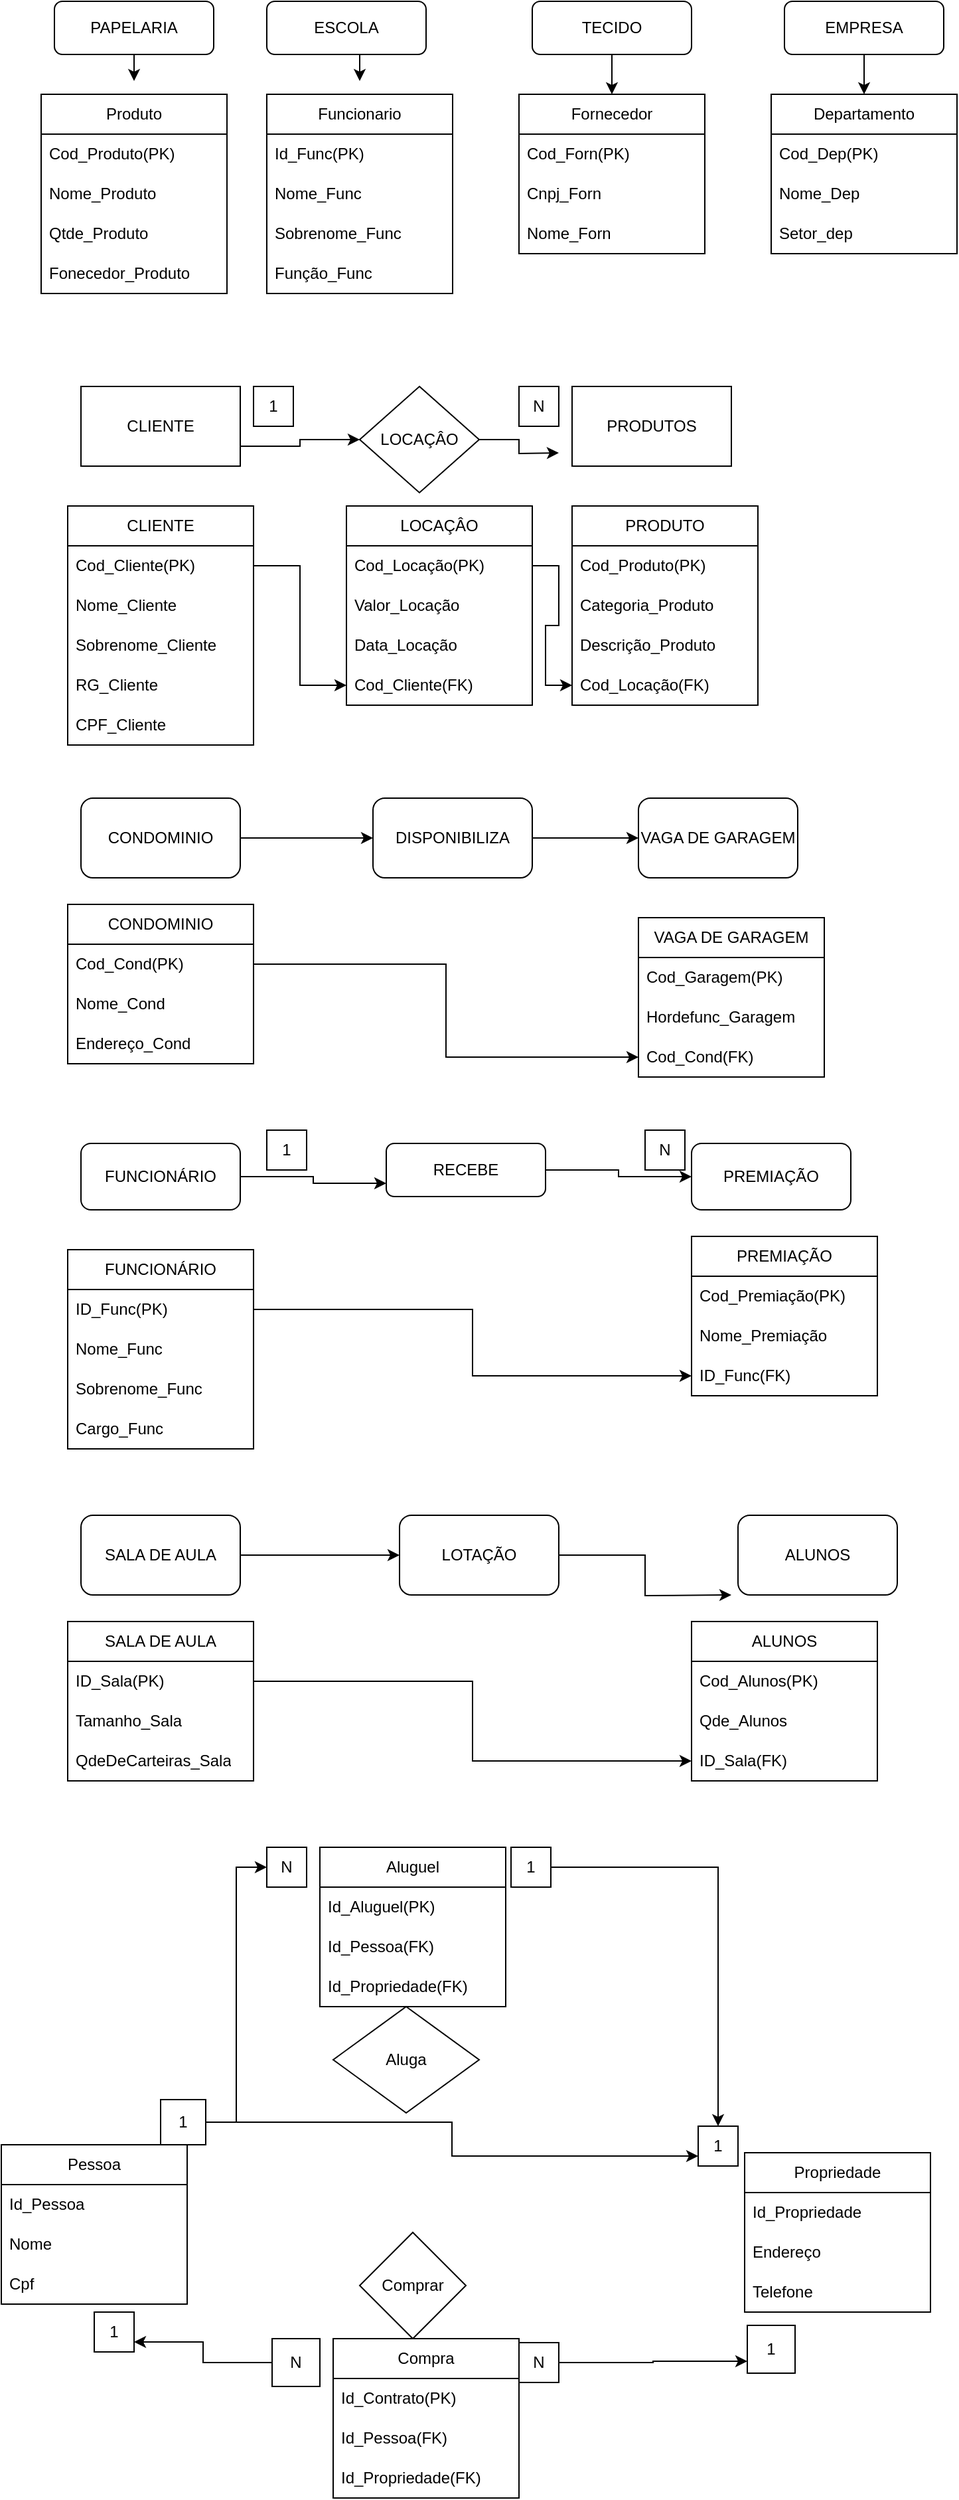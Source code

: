 <mxfile version="20.8.20" type="device"><diagram name="Página-1" id="HIvPll8eUnyjewcXHT_p"><mxGraphModel dx="880" dy="484" grid="1" gridSize="10" guides="1" tooltips="1" connect="1" arrows="1" fold="1" page="1" pageScale="1" pageWidth="827" pageHeight="1169" math="0" shadow="0"><root><mxCell id="0"/><mxCell id="1" parent="0"/><mxCell id="8jBvrdtSsFlwYl1I5zXr-1" value="Produto" style="swimlane;fontStyle=0;childLayout=stackLayout;horizontal=1;startSize=30;horizontalStack=0;resizeParent=1;resizeParentMax=0;resizeLast=0;collapsible=1;marginBottom=0;whiteSpace=wrap;html=1;" parent="1" vertex="1"><mxGeometry x="30" y="90" width="140" height="150" as="geometry"/></mxCell><mxCell id="8jBvrdtSsFlwYl1I5zXr-2" value="Cod_Produto(PK)" style="text;strokeColor=none;fillColor=none;align=left;verticalAlign=middle;spacingLeft=4;spacingRight=4;overflow=hidden;points=[[0,0.5],[1,0.5]];portConstraint=eastwest;rotatable=0;whiteSpace=wrap;html=1;" parent="8jBvrdtSsFlwYl1I5zXr-1" vertex="1"><mxGeometry y="30" width="140" height="30" as="geometry"/></mxCell><mxCell id="8jBvrdtSsFlwYl1I5zXr-3" value="Nome_Produto" style="text;strokeColor=none;fillColor=none;align=left;verticalAlign=middle;spacingLeft=4;spacingRight=4;overflow=hidden;points=[[0,0.5],[1,0.5]];portConstraint=eastwest;rotatable=0;whiteSpace=wrap;html=1;" parent="8jBvrdtSsFlwYl1I5zXr-1" vertex="1"><mxGeometry y="60" width="140" height="30" as="geometry"/></mxCell><mxCell id="8jBvrdtSsFlwYl1I5zXr-4" value="Qtde_Produto" style="text;strokeColor=none;fillColor=none;align=left;verticalAlign=middle;spacingLeft=4;spacingRight=4;overflow=hidden;points=[[0,0.5],[1,0.5]];portConstraint=eastwest;rotatable=0;whiteSpace=wrap;html=1;" parent="8jBvrdtSsFlwYl1I5zXr-1" vertex="1"><mxGeometry y="90" width="140" height="30" as="geometry"/></mxCell><mxCell id="8jBvrdtSsFlwYl1I5zXr-5" value="Fonecedor_Produto" style="text;strokeColor=none;fillColor=none;align=left;verticalAlign=middle;spacingLeft=4;spacingRight=4;overflow=hidden;points=[[0,0.5],[1,0.5]];portConstraint=eastwest;rotatable=0;whiteSpace=wrap;html=1;" parent="8jBvrdtSsFlwYl1I5zXr-1" vertex="1"><mxGeometry y="120" width="140" height="30" as="geometry"/></mxCell><mxCell id="8jBvrdtSsFlwYl1I5zXr-7" value="Funcionario" style="swimlane;fontStyle=0;childLayout=stackLayout;horizontal=1;startSize=30;horizontalStack=0;resizeParent=1;resizeParentMax=0;resizeLast=0;collapsible=1;marginBottom=0;whiteSpace=wrap;html=1;" parent="1" vertex="1"><mxGeometry x="200" y="90" width="140" height="150" as="geometry"/></mxCell><mxCell id="8jBvrdtSsFlwYl1I5zXr-8" value="Id_Func(PK)" style="text;strokeColor=none;fillColor=none;align=left;verticalAlign=middle;spacingLeft=4;spacingRight=4;overflow=hidden;points=[[0,0.5],[1,0.5]];portConstraint=eastwest;rotatable=0;whiteSpace=wrap;html=1;" parent="8jBvrdtSsFlwYl1I5zXr-7" vertex="1"><mxGeometry y="30" width="140" height="30" as="geometry"/></mxCell><mxCell id="8jBvrdtSsFlwYl1I5zXr-9" value="Nome_Func" style="text;strokeColor=none;fillColor=none;align=left;verticalAlign=middle;spacingLeft=4;spacingRight=4;overflow=hidden;points=[[0,0.5],[1,0.5]];portConstraint=eastwest;rotatable=0;whiteSpace=wrap;html=1;" parent="8jBvrdtSsFlwYl1I5zXr-7" vertex="1"><mxGeometry y="60" width="140" height="30" as="geometry"/></mxCell><mxCell id="8jBvrdtSsFlwYl1I5zXr-10" value="Sobrenome_Func" style="text;strokeColor=none;fillColor=none;align=left;verticalAlign=middle;spacingLeft=4;spacingRight=4;overflow=hidden;points=[[0,0.5],[1,0.5]];portConstraint=eastwest;rotatable=0;whiteSpace=wrap;html=1;" parent="8jBvrdtSsFlwYl1I5zXr-7" vertex="1"><mxGeometry y="90" width="140" height="30" as="geometry"/></mxCell><mxCell id="8jBvrdtSsFlwYl1I5zXr-11" value="Função_Func" style="text;strokeColor=none;fillColor=none;align=left;verticalAlign=middle;spacingLeft=4;spacingRight=4;overflow=hidden;points=[[0,0.5],[1,0.5]];portConstraint=eastwest;rotatable=0;whiteSpace=wrap;html=1;" parent="8jBvrdtSsFlwYl1I5zXr-7" vertex="1"><mxGeometry y="120" width="140" height="30" as="geometry"/></mxCell><mxCell id="8jBvrdtSsFlwYl1I5zXr-13" value="Fornecedor" style="swimlane;fontStyle=0;childLayout=stackLayout;horizontal=1;startSize=30;horizontalStack=0;resizeParent=1;resizeParentMax=0;resizeLast=0;collapsible=1;marginBottom=0;whiteSpace=wrap;html=1;" parent="1" vertex="1"><mxGeometry x="390" y="90" width="140" height="120" as="geometry"/></mxCell><mxCell id="8jBvrdtSsFlwYl1I5zXr-14" value="Cod_Forn(PK)" style="text;strokeColor=none;fillColor=none;align=left;verticalAlign=middle;spacingLeft=4;spacingRight=4;overflow=hidden;points=[[0,0.5],[1,0.5]];portConstraint=eastwest;rotatable=0;whiteSpace=wrap;html=1;" parent="8jBvrdtSsFlwYl1I5zXr-13" vertex="1"><mxGeometry y="30" width="140" height="30" as="geometry"/></mxCell><mxCell id="8jBvrdtSsFlwYl1I5zXr-15" value="Cnpj_Forn" style="text;strokeColor=none;fillColor=none;align=left;verticalAlign=middle;spacingLeft=4;spacingRight=4;overflow=hidden;points=[[0,0.5],[1,0.5]];portConstraint=eastwest;rotatable=0;whiteSpace=wrap;html=1;" parent="8jBvrdtSsFlwYl1I5zXr-13" vertex="1"><mxGeometry y="60" width="140" height="30" as="geometry"/></mxCell><mxCell id="8jBvrdtSsFlwYl1I5zXr-16" value="Nome_Forn" style="text;strokeColor=none;fillColor=none;align=left;verticalAlign=middle;spacingLeft=4;spacingRight=4;overflow=hidden;points=[[0,0.5],[1,0.5]];portConstraint=eastwest;rotatable=0;whiteSpace=wrap;html=1;" parent="8jBvrdtSsFlwYl1I5zXr-13" vertex="1"><mxGeometry y="90" width="140" height="30" as="geometry"/></mxCell><mxCell id="8jBvrdtSsFlwYl1I5zXr-17" value="Departamento" style="swimlane;fontStyle=0;childLayout=stackLayout;horizontal=1;startSize=30;horizontalStack=0;resizeParent=1;resizeParentMax=0;resizeLast=0;collapsible=1;marginBottom=0;whiteSpace=wrap;html=1;" parent="1" vertex="1"><mxGeometry x="580" y="90" width="140" height="120" as="geometry"/></mxCell><mxCell id="8jBvrdtSsFlwYl1I5zXr-18" value="Cod_Dep(PK)" style="text;strokeColor=none;fillColor=none;align=left;verticalAlign=middle;spacingLeft=4;spacingRight=4;overflow=hidden;points=[[0,0.5],[1,0.5]];portConstraint=eastwest;rotatable=0;whiteSpace=wrap;html=1;" parent="8jBvrdtSsFlwYl1I5zXr-17" vertex="1"><mxGeometry y="30" width="140" height="30" as="geometry"/></mxCell><mxCell id="8jBvrdtSsFlwYl1I5zXr-19" value="Nome_Dep" style="text;strokeColor=none;fillColor=none;align=left;verticalAlign=middle;spacingLeft=4;spacingRight=4;overflow=hidden;points=[[0,0.5],[1,0.5]];portConstraint=eastwest;rotatable=0;whiteSpace=wrap;html=1;" parent="8jBvrdtSsFlwYl1I5zXr-17" vertex="1"><mxGeometry y="60" width="140" height="30" as="geometry"/></mxCell><mxCell id="8jBvrdtSsFlwYl1I5zXr-20" value="Setor_dep" style="text;strokeColor=none;fillColor=none;align=left;verticalAlign=middle;spacingLeft=4;spacingRight=4;overflow=hidden;points=[[0,0.5],[1,0.5]];portConstraint=eastwest;rotatable=0;whiteSpace=wrap;html=1;" parent="8jBvrdtSsFlwYl1I5zXr-17" vertex="1"><mxGeometry y="90" width="140" height="30" as="geometry"/></mxCell><mxCell id="8jBvrdtSsFlwYl1I5zXr-21" value="CLIENTE" style="swimlane;fontStyle=0;childLayout=stackLayout;horizontal=1;startSize=30;horizontalStack=0;resizeParent=1;resizeParentMax=0;resizeLast=0;collapsible=1;marginBottom=0;whiteSpace=wrap;html=1;" parent="1" vertex="1"><mxGeometry x="50" y="400" width="140" height="180" as="geometry"/></mxCell><mxCell id="8jBvrdtSsFlwYl1I5zXr-22" value="Cod_Cliente(PK)" style="text;strokeColor=none;fillColor=none;align=left;verticalAlign=middle;spacingLeft=4;spacingRight=4;overflow=hidden;points=[[0,0.5],[1,0.5]];portConstraint=eastwest;rotatable=0;whiteSpace=wrap;html=1;" parent="8jBvrdtSsFlwYl1I5zXr-21" vertex="1"><mxGeometry y="30" width="140" height="30" as="geometry"/></mxCell><mxCell id="8jBvrdtSsFlwYl1I5zXr-23" value="Nome_Cliente" style="text;strokeColor=none;fillColor=none;align=left;verticalAlign=middle;spacingLeft=4;spacingRight=4;overflow=hidden;points=[[0,0.5],[1,0.5]];portConstraint=eastwest;rotatable=0;whiteSpace=wrap;html=1;" parent="8jBvrdtSsFlwYl1I5zXr-21" vertex="1"><mxGeometry y="60" width="140" height="30" as="geometry"/></mxCell><mxCell id="8jBvrdtSsFlwYl1I5zXr-24" value="Sobrenome_Cliente" style="text;strokeColor=none;fillColor=none;align=left;verticalAlign=middle;spacingLeft=4;spacingRight=4;overflow=hidden;points=[[0,0.5],[1,0.5]];portConstraint=eastwest;rotatable=0;whiteSpace=wrap;html=1;" parent="8jBvrdtSsFlwYl1I5zXr-21" vertex="1"><mxGeometry y="90" width="140" height="30" as="geometry"/></mxCell><mxCell id="8jBvrdtSsFlwYl1I5zXr-41" value="RG_Cliente" style="text;strokeColor=none;fillColor=none;align=left;verticalAlign=middle;spacingLeft=4;spacingRight=4;overflow=hidden;points=[[0,0.5],[1,0.5]];portConstraint=eastwest;rotatable=0;whiteSpace=wrap;html=1;" parent="8jBvrdtSsFlwYl1I5zXr-21" vertex="1"><mxGeometry y="120" width="140" height="30" as="geometry"/></mxCell><mxCell id="8jBvrdtSsFlwYl1I5zXr-42" value="CPF_Cliente" style="text;strokeColor=none;fillColor=none;align=left;verticalAlign=middle;spacingLeft=4;spacingRight=4;overflow=hidden;points=[[0,0.5],[1,0.5]];portConstraint=eastwest;rotatable=0;whiteSpace=wrap;html=1;" parent="8jBvrdtSsFlwYl1I5zXr-21" vertex="1"><mxGeometry y="150" width="140" height="30" as="geometry"/></mxCell><mxCell id="8jBvrdtSsFlwYl1I5zXr-29" style="edgeStyle=orthogonalEdgeStyle;rounded=0;orthogonalLoop=1;jettySize=auto;html=1;exitX=0.5;exitY=1;exitDx=0;exitDy=0;" parent="1" source="8jBvrdtSsFlwYl1I5zXr-25" edge="1"><mxGeometry relative="1" as="geometry"><mxPoint x="100" y="80" as="targetPoint"/></mxGeometry></mxCell><mxCell id="8jBvrdtSsFlwYl1I5zXr-25" value="PAPELARIA" style="rounded=1;whiteSpace=wrap;html=1;" parent="1" vertex="1"><mxGeometry x="40" y="20" width="120" height="40" as="geometry"/></mxCell><mxCell id="8jBvrdtSsFlwYl1I5zXr-30" style="edgeStyle=orthogonalEdgeStyle;rounded=0;orthogonalLoop=1;jettySize=auto;html=1;exitX=0.5;exitY=1;exitDx=0;exitDy=0;" parent="1" source="8jBvrdtSsFlwYl1I5zXr-26" edge="1"><mxGeometry relative="1" as="geometry"><mxPoint x="270" y="80" as="targetPoint"/></mxGeometry></mxCell><mxCell id="8jBvrdtSsFlwYl1I5zXr-26" value="ESCOLA" style="rounded=1;whiteSpace=wrap;html=1;" parent="1" vertex="1"><mxGeometry x="200" y="20" width="120" height="40" as="geometry"/></mxCell><mxCell id="8jBvrdtSsFlwYl1I5zXr-31" style="edgeStyle=orthogonalEdgeStyle;rounded=0;orthogonalLoop=1;jettySize=auto;html=1;exitX=0.5;exitY=1;exitDx=0;exitDy=0;entryX=0.5;entryY=0;entryDx=0;entryDy=0;" parent="1" source="8jBvrdtSsFlwYl1I5zXr-27" target="8jBvrdtSsFlwYl1I5zXr-13" edge="1"><mxGeometry relative="1" as="geometry"/></mxCell><mxCell id="8jBvrdtSsFlwYl1I5zXr-27" value="TECIDO" style="rounded=1;whiteSpace=wrap;html=1;" parent="1" vertex="1"><mxGeometry x="400" y="20" width="120" height="40" as="geometry"/></mxCell><mxCell id="8jBvrdtSsFlwYl1I5zXr-32" style="edgeStyle=orthogonalEdgeStyle;rounded=0;orthogonalLoop=1;jettySize=auto;html=1;exitX=0.5;exitY=1;exitDx=0;exitDy=0;entryX=0.5;entryY=0;entryDx=0;entryDy=0;" parent="1" source="8jBvrdtSsFlwYl1I5zXr-28" target="8jBvrdtSsFlwYl1I5zXr-17" edge="1"><mxGeometry relative="1" as="geometry"/></mxCell><mxCell id="8jBvrdtSsFlwYl1I5zXr-28" value="EMPRESA" style="rounded=1;whiteSpace=wrap;html=1;" parent="1" vertex="1"><mxGeometry x="590" y="20" width="120" height="40" as="geometry"/></mxCell><mxCell id="8jBvrdtSsFlwYl1I5zXr-39" style="edgeStyle=orthogonalEdgeStyle;rounded=0;orthogonalLoop=1;jettySize=auto;html=1;exitX=1;exitY=0.75;exitDx=0;exitDy=0;" parent="1" source="8jBvrdtSsFlwYl1I5zXr-33" target="8jBvrdtSsFlwYl1I5zXr-34" edge="1"><mxGeometry relative="1" as="geometry"/></mxCell><mxCell id="8jBvrdtSsFlwYl1I5zXr-33" value="CLIENTE" style="rounded=0;whiteSpace=wrap;html=1;" parent="1" vertex="1"><mxGeometry x="60" y="310" width="120" height="60" as="geometry"/></mxCell><mxCell id="8jBvrdtSsFlwYl1I5zXr-40" style="edgeStyle=orthogonalEdgeStyle;rounded=0;orthogonalLoop=1;jettySize=auto;html=1;exitX=1;exitY=0.5;exitDx=0;exitDy=0;" parent="1" source="8jBvrdtSsFlwYl1I5zXr-34" edge="1"><mxGeometry relative="1" as="geometry"><mxPoint x="420" y="360" as="targetPoint"/></mxGeometry></mxCell><mxCell id="8jBvrdtSsFlwYl1I5zXr-34" value="LOCAÇÂO" style="rhombus;whiteSpace=wrap;html=1;" parent="1" vertex="1"><mxGeometry x="270" y="310" width="90" height="80" as="geometry"/></mxCell><mxCell id="8jBvrdtSsFlwYl1I5zXr-35" value="PRODUTOS" style="rounded=0;whiteSpace=wrap;html=1;" parent="1" vertex="1"><mxGeometry x="430" y="310" width="120" height="60" as="geometry"/></mxCell><mxCell id="8jBvrdtSsFlwYl1I5zXr-37" value="1" style="whiteSpace=wrap;html=1;aspect=fixed;" parent="1" vertex="1"><mxGeometry x="190" y="310" width="30" height="30" as="geometry"/></mxCell><mxCell id="8jBvrdtSsFlwYl1I5zXr-38" value="N" style="whiteSpace=wrap;html=1;aspect=fixed;" parent="1" vertex="1"><mxGeometry x="390" y="310" width="30" height="30" as="geometry"/></mxCell><mxCell id="8jBvrdtSsFlwYl1I5zXr-43" value="LOCAÇÂO" style="swimlane;fontStyle=0;childLayout=stackLayout;horizontal=1;startSize=30;horizontalStack=0;resizeParent=1;resizeParentMax=0;resizeLast=0;collapsible=1;marginBottom=0;whiteSpace=wrap;html=1;" parent="1" vertex="1"><mxGeometry x="260" y="400" width="140" height="150" as="geometry"/></mxCell><mxCell id="8jBvrdtSsFlwYl1I5zXr-44" value="Cod_Locação(PK)" style="text;strokeColor=none;fillColor=none;align=left;verticalAlign=middle;spacingLeft=4;spacingRight=4;overflow=hidden;points=[[0,0.5],[1,0.5]];portConstraint=eastwest;rotatable=0;whiteSpace=wrap;html=1;" parent="8jBvrdtSsFlwYl1I5zXr-43" vertex="1"><mxGeometry y="30" width="140" height="30" as="geometry"/></mxCell><mxCell id="8jBvrdtSsFlwYl1I5zXr-45" value="Valor_Locação" style="text;strokeColor=none;fillColor=none;align=left;verticalAlign=middle;spacingLeft=4;spacingRight=4;overflow=hidden;points=[[0,0.5],[1,0.5]];portConstraint=eastwest;rotatable=0;whiteSpace=wrap;html=1;" parent="8jBvrdtSsFlwYl1I5zXr-43" vertex="1"><mxGeometry y="60" width="140" height="30" as="geometry"/></mxCell><mxCell id="8jBvrdtSsFlwYl1I5zXr-46" value="Data_Locação" style="text;strokeColor=none;fillColor=none;align=left;verticalAlign=middle;spacingLeft=4;spacingRight=4;overflow=hidden;points=[[0,0.5],[1,0.5]];portConstraint=eastwest;rotatable=0;whiteSpace=wrap;html=1;" parent="8jBvrdtSsFlwYl1I5zXr-43" vertex="1"><mxGeometry y="90" width="140" height="30" as="geometry"/></mxCell><mxCell id="8jBvrdtSsFlwYl1I5zXr-47" value="Cod_Cliente(FK)" style="text;strokeColor=none;fillColor=none;align=left;verticalAlign=middle;spacingLeft=4;spacingRight=4;overflow=hidden;points=[[0,0.5],[1,0.5]];portConstraint=eastwest;rotatable=0;whiteSpace=wrap;html=1;" parent="8jBvrdtSsFlwYl1I5zXr-43" vertex="1"><mxGeometry y="120" width="140" height="30" as="geometry"/></mxCell><mxCell id="8jBvrdtSsFlwYl1I5zXr-48" value="PRODUTO" style="swimlane;fontStyle=0;childLayout=stackLayout;horizontal=1;startSize=30;horizontalStack=0;resizeParent=1;resizeParentMax=0;resizeLast=0;collapsible=1;marginBottom=0;whiteSpace=wrap;html=1;" parent="1" vertex="1"><mxGeometry x="430" y="400" width="140" height="150" as="geometry"/></mxCell><mxCell id="8jBvrdtSsFlwYl1I5zXr-49" value="Cod_Produto(PK)" style="text;strokeColor=none;fillColor=none;align=left;verticalAlign=middle;spacingLeft=4;spacingRight=4;overflow=hidden;points=[[0,0.5],[1,0.5]];portConstraint=eastwest;rotatable=0;whiteSpace=wrap;html=1;" parent="8jBvrdtSsFlwYl1I5zXr-48" vertex="1"><mxGeometry y="30" width="140" height="30" as="geometry"/></mxCell><mxCell id="8jBvrdtSsFlwYl1I5zXr-50" value="Categoria_Produto" style="text;strokeColor=none;fillColor=none;align=left;verticalAlign=middle;spacingLeft=4;spacingRight=4;overflow=hidden;points=[[0,0.5],[1,0.5]];portConstraint=eastwest;rotatable=0;whiteSpace=wrap;html=1;" parent="8jBvrdtSsFlwYl1I5zXr-48" vertex="1"><mxGeometry y="60" width="140" height="30" as="geometry"/></mxCell><mxCell id="8jBvrdtSsFlwYl1I5zXr-51" value="Descrição_Produto" style="text;strokeColor=none;fillColor=none;align=left;verticalAlign=middle;spacingLeft=4;spacingRight=4;overflow=hidden;points=[[0,0.5],[1,0.5]];portConstraint=eastwest;rotatable=0;whiteSpace=wrap;html=1;" parent="8jBvrdtSsFlwYl1I5zXr-48" vertex="1"><mxGeometry y="90" width="140" height="30" as="geometry"/></mxCell><mxCell id="8jBvrdtSsFlwYl1I5zXr-52" value="Cod_Locação(FK)" style="text;strokeColor=none;fillColor=none;align=left;verticalAlign=middle;spacingLeft=4;spacingRight=4;overflow=hidden;points=[[0,0.5],[1,0.5]];portConstraint=eastwest;rotatable=0;whiteSpace=wrap;html=1;" parent="8jBvrdtSsFlwYl1I5zXr-48" vertex="1"><mxGeometry y="120" width="140" height="30" as="geometry"/></mxCell><mxCell id="8jBvrdtSsFlwYl1I5zXr-53" value="CONDOMINIO" style="swimlane;fontStyle=0;childLayout=stackLayout;horizontal=1;startSize=30;horizontalStack=0;resizeParent=1;resizeParentMax=0;resizeLast=0;collapsible=1;marginBottom=0;whiteSpace=wrap;html=1;" parent="1" vertex="1"><mxGeometry x="50" y="700" width="140" height="120" as="geometry"/></mxCell><mxCell id="8jBvrdtSsFlwYl1I5zXr-54" value="Cod_Cond(PK)" style="text;strokeColor=none;fillColor=none;align=left;verticalAlign=middle;spacingLeft=4;spacingRight=4;overflow=hidden;points=[[0,0.5],[1,0.5]];portConstraint=eastwest;rotatable=0;whiteSpace=wrap;html=1;" parent="8jBvrdtSsFlwYl1I5zXr-53" vertex="1"><mxGeometry y="30" width="140" height="30" as="geometry"/></mxCell><mxCell id="8jBvrdtSsFlwYl1I5zXr-55" value="Nome_Cond" style="text;strokeColor=none;fillColor=none;align=left;verticalAlign=middle;spacingLeft=4;spacingRight=4;overflow=hidden;points=[[0,0.5],[1,0.5]];portConstraint=eastwest;rotatable=0;whiteSpace=wrap;html=1;" parent="8jBvrdtSsFlwYl1I5zXr-53" vertex="1"><mxGeometry y="60" width="140" height="30" as="geometry"/></mxCell><mxCell id="8jBvrdtSsFlwYl1I5zXr-56" value="Endereço_Cond" style="text;strokeColor=none;fillColor=none;align=left;verticalAlign=middle;spacingLeft=4;spacingRight=4;overflow=hidden;points=[[0,0.5],[1,0.5]];portConstraint=eastwest;rotatable=0;whiteSpace=wrap;html=1;" parent="8jBvrdtSsFlwYl1I5zXr-53" vertex="1"><mxGeometry y="90" width="140" height="30" as="geometry"/></mxCell><mxCell id="8jBvrdtSsFlwYl1I5zXr-95" value="" style="edgeStyle=orthogonalEdgeStyle;rounded=0;orthogonalLoop=1;jettySize=auto;html=1;" parent="1" source="8jBvrdtSsFlwYl1I5zXr-57" target="8jBvrdtSsFlwYl1I5zXr-58" edge="1"><mxGeometry relative="1" as="geometry"/></mxCell><mxCell id="8jBvrdtSsFlwYl1I5zXr-57" value="CONDOMINIO" style="rounded=1;whiteSpace=wrap;html=1;" parent="1" vertex="1"><mxGeometry x="60" y="620" width="120" height="60" as="geometry"/></mxCell><mxCell id="8jBvrdtSsFlwYl1I5zXr-96" value="" style="edgeStyle=orthogonalEdgeStyle;rounded=0;orthogonalLoop=1;jettySize=auto;html=1;" parent="1" source="8jBvrdtSsFlwYl1I5zXr-58" target="8jBvrdtSsFlwYl1I5zXr-59" edge="1"><mxGeometry relative="1" as="geometry"/></mxCell><mxCell id="8jBvrdtSsFlwYl1I5zXr-58" value="DISPONIBILIZA" style="rounded=1;whiteSpace=wrap;html=1;" parent="1" vertex="1"><mxGeometry x="280" y="620" width="120" height="60" as="geometry"/></mxCell><mxCell id="8jBvrdtSsFlwYl1I5zXr-59" value="VAGA DE GARAGEM" style="rounded=1;whiteSpace=wrap;html=1;" parent="1" vertex="1"><mxGeometry x="480" y="620" width="120" height="60" as="geometry"/></mxCell><mxCell id="8jBvrdtSsFlwYl1I5zXr-60" value="VAGA DE GARAGEM" style="swimlane;fontStyle=0;childLayout=stackLayout;horizontal=1;startSize=30;horizontalStack=0;resizeParent=1;resizeParentMax=0;resizeLast=0;collapsible=1;marginBottom=0;whiteSpace=wrap;html=1;" parent="1" vertex="1"><mxGeometry x="480" y="710" width="140" height="120" as="geometry"/></mxCell><mxCell id="8jBvrdtSsFlwYl1I5zXr-61" value="Cod_Garagem(PK)" style="text;strokeColor=none;fillColor=none;align=left;verticalAlign=middle;spacingLeft=4;spacingRight=4;overflow=hidden;points=[[0,0.5],[1,0.5]];portConstraint=eastwest;rotatable=0;whiteSpace=wrap;html=1;" parent="8jBvrdtSsFlwYl1I5zXr-60" vertex="1"><mxGeometry y="30" width="140" height="30" as="geometry"/></mxCell><mxCell id="8jBvrdtSsFlwYl1I5zXr-62" value="Hordefunc_Garagem" style="text;strokeColor=none;fillColor=none;align=left;verticalAlign=middle;spacingLeft=4;spacingRight=4;overflow=hidden;points=[[0,0.5],[1,0.5]];portConstraint=eastwest;rotatable=0;whiteSpace=wrap;html=1;" parent="8jBvrdtSsFlwYl1I5zXr-60" vertex="1"><mxGeometry y="60" width="140" height="30" as="geometry"/></mxCell><mxCell id="8jBvrdtSsFlwYl1I5zXr-63" value="Cod_Cond(FK)" style="text;strokeColor=none;fillColor=none;align=left;verticalAlign=middle;spacingLeft=4;spacingRight=4;overflow=hidden;points=[[0,0.5],[1,0.5]];portConstraint=eastwest;rotatable=0;whiteSpace=wrap;html=1;" parent="8jBvrdtSsFlwYl1I5zXr-60" vertex="1"><mxGeometry y="90" width="140" height="30" as="geometry"/></mxCell><mxCell id="8jBvrdtSsFlwYl1I5zXr-72" style="edgeStyle=orthogonalEdgeStyle;rounded=0;orthogonalLoop=1;jettySize=auto;html=1;entryX=0;entryY=0.75;entryDx=0;entryDy=0;" parent="1" source="8jBvrdtSsFlwYl1I5zXr-64" target="8jBvrdtSsFlwYl1I5zXr-65" edge="1"><mxGeometry relative="1" as="geometry"/></mxCell><mxCell id="8jBvrdtSsFlwYl1I5zXr-64" value="FUNCIONÁRIO" style="rounded=1;whiteSpace=wrap;html=1;" parent="1" vertex="1"><mxGeometry x="60" y="880" width="120" height="50" as="geometry"/></mxCell><mxCell id="8jBvrdtSsFlwYl1I5zXr-73" style="edgeStyle=orthogonalEdgeStyle;rounded=0;orthogonalLoop=1;jettySize=auto;html=1;exitX=1;exitY=0.5;exitDx=0;exitDy=0;entryX=0;entryY=0.5;entryDx=0;entryDy=0;" parent="1" source="8jBvrdtSsFlwYl1I5zXr-65" target="8jBvrdtSsFlwYl1I5zXr-66" edge="1"><mxGeometry relative="1" as="geometry"/></mxCell><mxCell id="8jBvrdtSsFlwYl1I5zXr-65" value="RECEBE" style="rounded=1;whiteSpace=wrap;html=1;" parent="1" vertex="1"><mxGeometry x="290" y="880" width="120" height="40" as="geometry"/></mxCell><mxCell id="8jBvrdtSsFlwYl1I5zXr-66" value="PREMIAÇÃO" style="rounded=1;whiteSpace=wrap;html=1;" parent="1" vertex="1"><mxGeometry x="520" y="880" width="120" height="50" as="geometry"/></mxCell><mxCell id="8jBvrdtSsFlwYl1I5zXr-67" value="FUNCIONÁRIO" style="swimlane;fontStyle=0;childLayout=stackLayout;horizontal=1;startSize=30;horizontalStack=0;resizeParent=1;resizeParentMax=0;resizeLast=0;collapsible=1;marginBottom=0;whiteSpace=wrap;html=1;" parent="1" vertex="1"><mxGeometry x="50" y="960" width="140" height="150" as="geometry"/></mxCell><mxCell id="8jBvrdtSsFlwYl1I5zXr-68" value="ID_Func(PK)" style="text;strokeColor=none;fillColor=none;align=left;verticalAlign=middle;spacingLeft=4;spacingRight=4;overflow=hidden;points=[[0,0.5],[1,0.5]];portConstraint=eastwest;rotatable=0;whiteSpace=wrap;html=1;" parent="8jBvrdtSsFlwYl1I5zXr-67" vertex="1"><mxGeometry y="30" width="140" height="30" as="geometry"/></mxCell><mxCell id="8jBvrdtSsFlwYl1I5zXr-69" value="Nome_Func" style="text;strokeColor=none;fillColor=none;align=left;verticalAlign=middle;spacingLeft=4;spacingRight=4;overflow=hidden;points=[[0,0.5],[1,0.5]];portConstraint=eastwest;rotatable=0;whiteSpace=wrap;html=1;" parent="8jBvrdtSsFlwYl1I5zXr-67" vertex="1"><mxGeometry y="60" width="140" height="30" as="geometry"/></mxCell><mxCell id="8jBvrdtSsFlwYl1I5zXr-70" value="Sobrenome_Func" style="text;strokeColor=none;fillColor=none;align=left;verticalAlign=middle;spacingLeft=4;spacingRight=4;overflow=hidden;points=[[0,0.5],[1,0.5]];portConstraint=eastwest;rotatable=0;whiteSpace=wrap;html=1;" parent="8jBvrdtSsFlwYl1I5zXr-67" vertex="1"><mxGeometry y="90" width="140" height="30" as="geometry"/></mxCell><mxCell id="8jBvrdtSsFlwYl1I5zXr-71" value="Cargo_Func" style="text;strokeColor=none;fillColor=none;align=left;verticalAlign=middle;spacingLeft=4;spacingRight=4;overflow=hidden;points=[[0,0.5],[1,0.5]];portConstraint=eastwest;rotatable=0;whiteSpace=wrap;html=1;" parent="8jBvrdtSsFlwYl1I5zXr-67" vertex="1"><mxGeometry y="120" width="140" height="30" as="geometry"/></mxCell><mxCell id="8jBvrdtSsFlwYl1I5zXr-74" value="PREMIAÇÃO" style="swimlane;fontStyle=0;childLayout=stackLayout;horizontal=1;startSize=30;horizontalStack=0;resizeParent=1;resizeParentMax=0;resizeLast=0;collapsible=1;marginBottom=0;whiteSpace=wrap;html=1;" parent="1" vertex="1"><mxGeometry x="520" y="950" width="140" height="120" as="geometry"/></mxCell><mxCell id="8jBvrdtSsFlwYl1I5zXr-75" value="Cod_Premiação(PK)" style="text;strokeColor=none;fillColor=none;align=left;verticalAlign=middle;spacingLeft=4;spacingRight=4;overflow=hidden;points=[[0,0.5],[1,0.5]];portConstraint=eastwest;rotatable=0;whiteSpace=wrap;html=1;" parent="8jBvrdtSsFlwYl1I5zXr-74" vertex="1"><mxGeometry y="30" width="140" height="30" as="geometry"/></mxCell><mxCell id="8jBvrdtSsFlwYl1I5zXr-76" value="Nome_Premiação" style="text;strokeColor=none;fillColor=none;align=left;verticalAlign=middle;spacingLeft=4;spacingRight=4;overflow=hidden;points=[[0,0.5],[1,0.5]];portConstraint=eastwest;rotatable=0;whiteSpace=wrap;html=1;" parent="8jBvrdtSsFlwYl1I5zXr-74" vertex="1"><mxGeometry y="60" width="140" height="30" as="geometry"/></mxCell><mxCell id="8jBvrdtSsFlwYl1I5zXr-77" value="ID_Func(FK)" style="text;strokeColor=none;fillColor=none;align=left;verticalAlign=middle;spacingLeft=4;spacingRight=4;overflow=hidden;points=[[0,0.5],[1,0.5]];portConstraint=eastwest;rotatable=0;whiteSpace=wrap;html=1;" parent="8jBvrdtSsFlwYl1I5zXr-74" vertex="1"><mxGeometry y="90" width="140" height="30" as="geometry"/></mxCell><mxCell id="8jBvrdtSsFlwYl1I5zXr-78" value="1" style="whiteSpace=wrap;html=1;aspect=fixed;" parent="1" vertex="1"><mxGeometry x="200" y="870" width="30" height="30" as="geometry"/></mxCell><mxCell id="8jBvrdtSsFlwYl1I5zXr-79" value="N" style="whiteSpace=wrap;html=1;aspect=fixed;" parent="1" vertex="1"><mxGeometry x="485" y="870" width="30" height="30" as="geometry"/></mxCell><mxCell id="8jBvrdtSsFlwYl1I5zXr-91" style="edgeStyle=orthogonalEdgeStyle;rounded=0;orthogonalLoop=1;jettySize=auto;html=1;exitX=1;exitY=0.5;exitDx=0;exitDy=0;" parent="1" source="8jBvrdtSsFlwYl1I5zXr-80" target="8jBvrdtSsFlwYl1I5zXr-81" edge="1"><mxGeometry relative="1" as="geometry"/></mxCell><mxCell id="8jBvrdtSsFlwYl1I5zXr-80" value="SALA DE AULA" style="rounded=1;whiteSpace=wrap;html=1;" parent="1" vertex="1"><mxGeometry x="60" y="1160" width="120" height="60" as="geometry"/></mxCell><mxCell id="8jBvrdtSsFlwYl1I5zXr-92" style="edgeStyle=orthogonalEdgeStyle;rounded=0;orthogonalLoop=1;jettySize=auto;html=1;exitX=1;exitY=0.5;exitDx=0;exitDy=0;" parent="1" source="8jBvrdtSsFlwYl1I5zXr-81" edge="1"><mxGeometry relative="1" as="geometry"><mxPoint x="550" y="1220" as="targetPoint"/></mxGeometry></mxCell><mxCell id="8jBvrdtSsFlwYl1I5zXr-81" value="LOTAÇÃO" style="rounded=1;whiteSpace=wrap;html=1;" parent="1" vertex="1"><mxGeometry x="300" y="1160" width="120" height="60" as="geometry"/></mxCell><mxCell id="8jBvrdtSsFlwYl1I5zXr-82" value="ALUNOS" style="rounded=1;whiteSpace=wrap;html=1;" parent="1" vertex="1"><mxGeometry x="555" y="1160" width="120" height="60" as="geometry"/></mxCell><mxCell id="8jBvrdtSsFlwYl1I5zXr-83" value="SALA DE AULA" style="swimlane;fontStyle=0;childLayout=stackLayout;horizontal=1;startSize=30;horizontalStack=0;resizeParent=1;resizeParentMax=0;resizeLast=0;collapsible=1;marginBottom=0;whiteSpace=wrap;html=1;" parent="1" vertex="1"><mxGeometry x="50" y="1240" width="140" height="120" as="geometry"/></mxCell><mxCell id="8jBvrdtSsFlwYl1I5zXr-84" value="ID_Sala(PK)" style="text;strokeColor=none;fillColor=none;align=left;verticalAlign=middle;spacingLeft=4;spacingRight=4;overflow=hidden;points=[[0,0.5],[1,0.5]];portConstraint=eastwest;rotatable=0;whiteSpace=wrap;html=1;" parent="8jBvrdtSsFlwYl1I5zXr-83" vertex="1"><mxGeometry y="30" width="140" height="30" as="geometry"/></mxCell><mxCell id="8jBvrdtSsFlwYl1I5zXr-85" value="Tamanho_Sala" style="text;strokeColor=none;fillColor=none;align=left;verticalAlign=middle;spacingLeft=4;spacingRight=4;overflow=hidden;points=[[0,0.5],[1,0.5]];portConstraint=eastwest;rotatable=0;whiteSpace=wrap;html=1;" parent="8jBvrdtSsFlwYl1I5zXr-83" vertex="1"><mxGeometry y="60" width="140" height="30" as="geometry"/></mxCell><mxCell id="8jBvrdtSsFlwYl1I5zXr-86" value="QdeDeCarteiras_Sala" style="text;strokeColor=none;fillColor=none;align=left;verticalAlign=middle;spacingLeft=4;spacingRight=4;overflow=hidden;points=[[0,0.5],[1,0.5]];portConstraint=eastwest;rotatable=0;whiteSpace=wrap;html=1;" parent="8jBvrdtSsFlwYl1I5zXr-83" vertex="1"><mxGeometry y="90" width="140" height="30" as="geometry"/></mxCell><mxCell id="8jBvrdtSsFlwYl1I5zXr-87" value="ALUNOS" style="swimlane;fontStyle=0;childLayout=stackLayout;horizontal=1;startSize=30;horizontalStack=0;resizeParent=1;resizeParentMax=0;resizeLast=0;collapsible=1;marginBottom=0;whiteSpace=wrap;html=1;" parent="1" vertex="1"><mxGeometry x="520" y="1240" width="140" height="120" as="geometry"/></mxCell><mxCell id="8jBvrdtSsFlwYl1I5zXr-88" value="Cod_Alunos(PK)" style="text;strokeColor=none;fillColor=none;align=left;verticalAlign=middle;spacingLeft=4;spacingRight=4;overflow=hidden;points=[[0,0.5],[1,0.5]];portConstraint=eastwest;rotatable=0;whiteSpace=wrap;html=1;" parent="8jBvrdtSsFlwYl1I5zXr-87" vertex="1"><mxGeometry y="30" width="140" height="30" as="geometry"/></mxCell><mxCell id="8jBvrdtSsFlwYl1I5zXr-89" value="Qde_Alunos" style="text;strokeColor=none;fillColor=none;align=left;verticalAlign=middle;spacingLeft=4;spacingRight=4;overflow=hidden;points=[[0,0.5],[1,0.5]];portConstraint=eastwest;rotatable=0;whiteSpace=wrap;html=1;" parent="8jBvrdtSsFlwYl1I5zXr-87" vertex="1"><mxGeometry y="60" width="140" height="30" as="geometry"/></mxCell><mxCell id="8jBvrdtSsFlwYl1I5zXr-90" value="ID_Sala(FK)" style="text;strokeColor=none;fillColor=none;align=left;verticalAlign=middle;spacingLeft=4;spacingRight=4;overflow=hidden;points=[[0,0.5],[1,0.5]];portConstraint=eastwest;rotatable=0;whiteSpace=wrap;html=1;" parent="8jBvrdtSsFlwYl1I5zXr-87" vertex="1"><mxGeometry y="90" width="140" height="30" as="geometry"/></mxCell><mxCell id="8jBvrdtSsFlwYl1I5zXr-93" style="edgeStyle=orthogonalEdgeStyle;rounded=0;orthogonalLoop=1;jettySize=auto;html=1;exitX=1;exitY=0.5;exitDx=0;exitDy=0;entryX=0;entryY=0.5;entryDx=0;entryDy=0;" parent="1" source="8jBvrdtSsFlwYl1I5zXr-84" target="8jBvrdtSsFlwYl1I5zXr-90" edge="1"><mxGeometry relative="1" as="geometry"/></mxCell><mxCell id="8jBvrdtSsFlwYl1I5zXr-94" style="edgeStyle=orthogonalEdgeStyle;rounded=0;orthogonalLoop=1;jettySize=auto;html=1;exitX=1;exitY=0.5;exitDx=0;exitDy=0;entryX=0;entryY=0.5;entryDx=0;entryDy=0;" parent="1" source="8jBvrdtSsFlwYl1I5zXr-68" target="8jBvrdtSsFlwYl1I5zXr-77" edge="1"><mxGeometry relative="1" as="geometry"/></mxCell><mxCell id="8jBvrdtSsFlwYl1I5zXr-97" style="edgeStyle=orthogonalEdgeStyle;rounded=0;orthogonalLoop=1;jettySize=auto;html=1;exitX=1;exitY=0.5;exitDx=0;exitDy=0;" parent="1" source="8jBvrdtSsFlwYl1I5zXr-54" target="8jBvrdtSsFlwYl1I5zXr-63" edge="1"><mxGeometry relative="1" as="geometry"/></mxCell><mxCell id="8jBvrdtSsFlwYl1I5zXr-98" style="edgeStyle=orthogonalEdgeStyle;rounded=0;orthogonalLoop=1;jettySize=auto;html=1;entryX=0;entryY=0.5;entryDx=0;entryDy=0;" parent="1" source="8jBvrdtSsFlwYl1I5zXr-22" target="8jBvrdtSsFlwYl1I5zXr-47" edge="1"><mxGeometry relative="1" as="geometry"/></mxCell><mxCell id="8jBvrdtSsFlwYl1I5zXr-99" style="edgeStyle=orthogonalEdgeStyle;rounded=0;orthogonalLoop=1;jettySize=auto;html=1;exitX=1;exitY=0.5;exitDx=0;exitDy=0;entryX=0;entryY=0.5;entryDx=0;entryDy=0;" parent="1" source="8jBvrdtSsFlwYl1I5zXr-44" target="8jBvrdtSsFlwYl1I5zXr-52" edge="1"><mxGeometry relative="1" as="geometry"/></mxCell><mxCell id="3kY58blP-VtF_C8AXPLI-1" value="Pessoa" style="swimlane;fontStyle=0;childLayout=stackLayout;horizontal=1;startSize=30;horizontalStack=0;resizeParent=1;resizeParentMax=0;resizeLast=0;collapsible=1;marginBottom=0;whiteSpace=wrap;html=1;" vertex="1" parent="1"><mxGeometry y="1634" width="140" height="120" as="geometry"/></mxCell><mxCell id="3kY58blP-VtF_C8AXPLI-2" value="Id_Pessoa" style="text;strokeColor=none;fillColor=none;align=left;verticalAlign=middle;spacingLeft=4;spacingRight=4;overflow=hidden;points=[[0,0.5],[1,0.5]];portConstraint=eastwest;rotatable=0;whiteSpace=wrap;html=1;" vertex="1" parent="3kY58blP-VtF_C8AXPLI-1"><mxGeometry y="30" width="140" height="30" as="geometry"/></mxCell><mxCell id="3kY58blP-VtF_C8AXPLI-3" value="Nome" style="text;strokeColor=none;fillColor=none;align=left;verticalAlign=middle;spacingLeft=4;spacingRight=4;overflow=hidden;points=[[0,0.5],[1,0.5]];portConstraint=eastwest;rotatable=0;whiteSpace=wrap;html=1;" vertex="1" parent="3kY58blP-VtF_C8AXPLI-1"><mxGeometry y="60" width="140" height="30" as="geometry"/></mxCell><mxCell id="3kY58blP-VtF_C8AXPLI-4" value="Cpf" style="text;strokeColor=none;fillColor=none;align=left;verticalAlign=middle;spacingLeft=4;spacingRight=4;overflow=hidden;points=[[0,0.5],[1,0.5]];portConstraint=eastwest;rotatable=0;whiteSpace=wrap;html=1;" vertex="1" parent="3kY58blP-VtF_C8AXPLI-1"><mxGeometry y="90" width="140" height="30" as="geometry"/></mxCell><mxCell id="3kY58blP-VtF_C8AXPLI-5" value="Aluguel" style="swimlane;fontStyle=0;childLayout=stackLayout;horizontal=1;startSize=30;horizontalStack=0;resizeParent=1;resizeParentMax=0;resizeLast=0;collapsible=1;marginBottom=0;whiteSpace=wrap;html=1;" vertex="1" parent="1"><mxGeometry x="240" y="1410" width="140" height="120" as="geometry"/></mxCell><mxCell id="3kY58blP-VtF_C8AXPLI-6" value="Id_Aluguel(PK)" style="text;strokeColor=none;fillColor=none;align=left;verticalAlign=middle;spacingLeft=4;spacingRight=4;overflow=hidden;points=[[0,0.5],[1,0.5]];portConstraint=eastwest;rotatable=0;whiteSpace=wrap;html=1;" vertex="1" parent="3kY58blP-VtF_C8AXPLI-5"><mxGeometry y="30" width="140" height="30" as="geometry"/></mxCell><mxCell id="3kY58blP-VtF_C8AXPLI-7" value="Id_Pessoa(FK)" style="text;strokeColor=none;fillColor=none;align=left;verticalAlign=middle;spacingLeft=4;spacingRight=4;overflow=hidden;points=[[0,0.5],[1,0.5]];portConstraint=eastwest;rotatable=0;whiteSpace=wrap;html=1;" vertex="1" parent="3kY58blP-VtF_C8AXPLI-5"><mxGeometry y="60" width="140" height="30" as="geometry"/></mxCell><mxCell id="3kY58blP-VtF_C8AXPLI-8" value="Id_Propriedade(FK)" style="text;strokeColor=none;fillColor=none;align=left;verticalAlign=middle;spacingLeft=4;spacingRight=4;overflow=hidden;points=[[0,0.5],[1,0.5]];portConstraint=eastwest;rotatable=0;whiteSpace=wrap;html=1;" vertex="1" parent="3kY58blP-VtF_C8AXPLI-5"><mxGeometry y="90" width="140" height="30" as="geometry"/></mxCell><mxCell id="3kY58blP-VtF_C8AXPLI-9" value="Aluga" style="rhombus;whiteSpace=wrap;html=1;" vertex="1" parent="1"><mxGeometry x="250" y="1530" width="110" height="80" as="geometry"/></mxCell><mxCell id="3kY58blP-VtF_C8AXPLI-10" value="Propriedade" style="swimlane;fontStyle=0;childLayout=stackLayout;horizontal=1;startSize=30;horizontalStack=0;resizeParent=1;resizeParentMax=0;resizeLast=0;collapsible=1;marginBottom=0;whiteSpace=wrap;html=1;" vertex="1" parent="1"><mxGeometry x="560" y="1640" width="140" height="120" as="geometry"/></mxCell><mxCell id="3kY58blP-VtF_C8AXPLI-11" value="Id_Propriedade" style="text;strokeColor=none;fillColor=none;align=left;verticalAlign=middle;spacingLeft=4;spacingRight=4;overflow=hidden;points=[[0,0.5],[1,0.5]];portConstraint=eastwest;rotatable=0;whiteSpace=wrap;html=1;" vertex="1" parent="3kY58blP-VtF_C8AXPLI-10"><mxGeometry y="30" width="140" height="30" as="geometry"/></mxCell><mxCell id="3kY58blP-VtF_C8AXPLI-12" value="Endereço" style="text;strokeColor=none;fillColor=none;align=left;verticalAlign=middle;spacingLeft=4;spacingRight=4;overflow=hidden;points=[[0,0.5],[1,0.5]];portConstraint=eastwest;rotatable=0;whiteSpace=wrap;html=1;" vertex="1" parent="3kY58blP-VtF_C8AXPLI-10"><mxGeometry y="60" width="140" height="30" as="geometry"/></mxCell><mxCell id="3kY58blP-VtF_C8AXPLI-13" value="Telefone" style="text;strokeColor=none;fillColor=none;align=left;verticalAlign=middle;spacingLeft=4;spacingRight=4;overflow=hidden;points=[[0,0.5],[1,0.5]];portConstraint=eastwest;rotatable=0;whiteSpace=wrap;html=1;" vertex="1" parent="3kY58blP-VtF_C8AXPLI-10"><mxGeometry y="90" width="140" height="30" as="geometry"/></mxCell><mxCell id="3kY58blP-VtF_C8AXPLI-14" value="Comprar" style="rhombus;whiteSpace=wrap;html=1;" vertex="1" parent="1"><mxGeometry x="270" y="1700" width="80" height="80" as="geometry"/></mxCell><mxCell id="3kY58blP-VtF_C8AXPLI-15" value="Compra" style="swimlane;fontStyle=0;childLayout=stackLayout;horizontal=1;startSize=30;horizontalStack=0;resizeParent=1;resizeParentMax=0;resizeLast=0;collapsible=1;marginBottom=0;whiteSpace=wrap;html=1;" vertex="1" parent="1"><mxGeometry x="250" y="1780" width="140" height="120" as="geometry"/></mxCell><mxCell id="3kY58blP-VtF_C8AXPLI-16" value="Id_Contrato(PK)" style="text;strokeColor=none;fillColor=none;align=left;verticalAlign=middle;spacingLeft=4;spacingRight=4;overflow=hidden;points=[[0,0.5],[1,0.5]];portConstraint=eastwest;rotatable=0;whiteSpace=wrap;html=1;" vertex="1" parent="3kY58blP-VtF_C8AXPLI-15"><mxGeometry y="30" width="140" height="30" as="geometry"/></mxCell><mxCell id="3kY58blP-VtF_C8AXPLI-17" value="Id_Pessoa(FK)" style="text;strokeColor=none;fillColor=none;align=left;verticalAlign=middle;spacingLeft=4;spacingRight=4;overflow=hidden;points=[[0,0.5],[1,0.5]];portConstraint=eastwest;rotatable=0;whiteSpace=wrap;html=1;" vertex="1" parent="3kY58blP-VtF_C8AXPLI-15"><mxGeometry y="60" width="140" height="30" as="geometry"/></mxCell><mxCell id="3kY58blP-VtF_C8AXPLI-18" value="Id_Propriedade(FK)" style="text;strokeColor=none;fillColor=none;align=left;verticalAlign=middle;spacingLeft=4;spacingRight=4;overflow=hidden;points=[[0,0.5],[1,0.5]];portConstraint=eastwest;rotatable=0;whiteSpace=wrap;html=1;" vertex="1" parent="3kY58blP-VtF_C8AXPLI-15"><mxGeometry y="90" width="140" height="30" as="geometry"/></mxCell><mxCell id="3kY58blP-VtF_C8AXPLI-23" style="edgeStyle=orthogonalEdgeStyle;rounded=0;orthogonalLoop=1;jettySize=auto;html=1;entryX=0;entryY=0.5;entryDx=0;entryDy=0;" edge="1" parent="1" source="3kY58blP-VtF_C8AXPLI-19" target="3kY58blP-VtF_C8AXPLI-20"><mxGeometry relative="1" as="geometry"/></mxCell><mxCell id="3kY58blP-VtF_C8AXPLI-26" style="edgeStyle=orthogonalEdgeStyle;rounded=0;orthogonalLoop=1;jettySize=auto;html=1;entryX=0;entryY=0.75;entryDx=0;entryDy=0;" edge="1" parent="1" source="3kY58blP-VtF_C8AXPLI-19" target="3kY58blP-VtF_C8AXPLI-22"><mxGeometry relative="1" as="geometry"/></mxCell><mxCell id="3kY58blP-VtF_C8AXPLI-19" value="1" style="whiteSpace=wrap;html=1;aspect=fixed;" vertex="1" parent="1"><mxGeometry x="120" y="1600" width="34" height="34" as="geometry"/></mxCell><mxCell id="3kY58blP-VtF_C8AXPLI-20" value="N" style="whiteSpace=wrap;html=1;aspect=fixed;" vertex="1" parent="1"><mxGeometry x="200" y="1410" width="30" height="30" as="geometry"/></mxCell><mxCell id="3kY58blP-VtF_C8AXPLI-24" style="edgeStyle=orthogonalEdgeStyle;rounded=0;orthogonalLoop=1;jettySize=auto;html=1;entryX=0.5;entryY=0;entryDx=0;entryDy=0;" edge="1" parent="1" source="3kY58blP-VtF_C8AXPLI-21" target="3kY58blP-VtF_C8AXPLI-22"><mxGeometry relative="1" as="geometry"/></mxCell><mxCell id="3kY58blP-VtF_C8AXPLI-21" value="1" style="whiteSpace=wrap;html=1;aspect=fixed;" vertex="1" parent="1"><mxGeometry x="384" y="1410" width="30" height="30" as="geometry"/></mxCell><mxCell id="3kY58blP-VtF_C8AXPLI-22" value="1" style="whiteSpace=wrap;html=1;aspect=fixed;" vertex="1" parent="1"><mxGeometry x="525" y="1620" width="30" height="30" as="geometry"/></mxCell><mxCell id="3kY58blP-VtF_C8AXPLI-27" value="1" style="whiteSpace=wrap;html=1;aspect=fixed;" vertex="1" parent="1"><mxGeometry x="70" y="1760" width="30" height="30" as="geometry"/></mxCell><mxCell id="3kY58blP-VtF_C8AXPLI-31" style="edgeStyle=orthogonalEdgeStyle;rounded=0;orthogonalLoop=1;jettySize=auto;html=1;entryX=1;entryY=0.75;entryDx=0;entryDy=0;" edge="1" parent="1" source="3kY58blP-VtF_C8AXPLI-28" target="3kY58blP-VtF_C8AXPLI-27"><mxGeometry relative="1" as="geometry"/></mxCell><mxCell id="3kY58blP-VtF_C8AXPLI-28" value="N" style="whiteSpace=wrap;html=1;aspect=fixed;" vertex="1" parent="1"><mxGeometry x="204" y="1780" width="36" height="36" as="geometry"/></mxCell><mxCell id="3kY58blP-VtF_C8AXPLI-32" style="edgeStyle=orthogonalEdgeStyle;rounded=0;orthogonalLoop=1;jettySize=auto;html=1;entryX=0;entryY=0.75;entryDx=0;entryDy=0;" edge="1" parent="1" source="3kY58blP-VtF_C8AXPLI-29" target="3kY58blP-VtF_C8AXPLI-30"><mxGeometry relative="1" as="geometry"/></mxCell><mxCell id="3kY58blP-VtF_C8AXPLI-29" value="N" style="whiteSpace=wrap;html=1;aspect=fixed;" vertex="1" parent="1"><mxGeometry x="390" y="1783" width="30" height="30" as="geometry"/></mxCell><mxCell id="3kY58blP-VtF_C8AXPLI-30" value="1" style="whiteSpace=wrap;html=1;aspect=fixed;" vertex="1" parent="1"><mxGeometry x="562" y="1770" width="36" height="36" as="geometry"/></mxCell></root></mxGraphModel></diagram></mxfile>